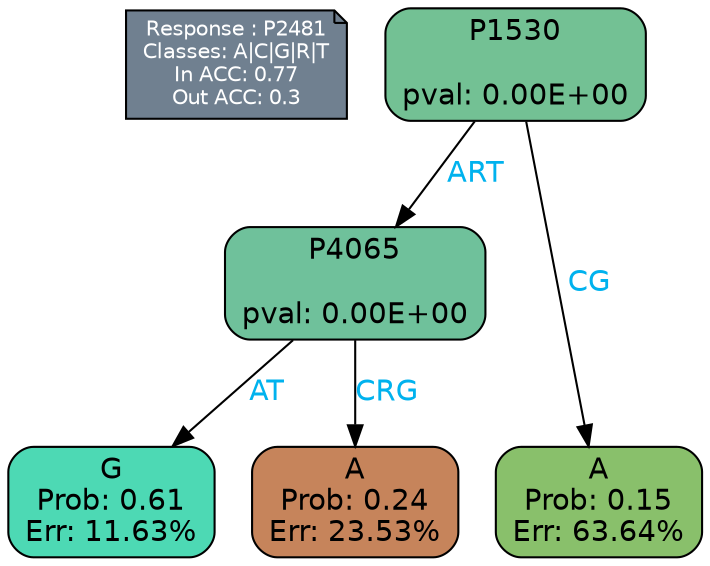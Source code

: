 digraph Tree {
node [shape=box, style="filled, rounded", color="black", fontname=helvetica] ;
graph [ranksep=equally, splines=polylines, bgcolor=transparent, dpi=600] ;
edge [fontname=helvetica] ;
LEGEND [label="Response : P2481
Classes: A|C|G|R|T
In ACC: 0.77
Out ACC: 0.3
",shape=note,align=left,style=filled,fillcolor="slategray",fontcolor="white",fontsize=10];1 [label="P1530

pval: 0.00E+00", fillcolor="#73c194"] ;
2 [label="P4065

pval: 0.00E+00", fillcolor="#6fc19b"] ;
3 [label="G
Prob: 0.61
Err: 11.63%", fillcolor="#4dd9b4"] ;
4 [label="A
Prob: 0.24
Err: 23.53%", fillcolor="#c6845b"] ;
5 [label="A
Prob: 0.15
Err: 63.64%", fillcolor="#89c06b"] ;
1 -> 2 [label="ART",fontcolor=deepskyblue2] ;
1 -> 5 [label="CG",fontcolor=deepskyblue2] ;
2 -> 3 [label="AT",fontcolor=deepskyblue2] ;
2 -> 4 [label="CRG",fontcolor=deepskyblue2] ;
{rank = same; 3;4;5;}{rank = same; LEGEND;1;}}